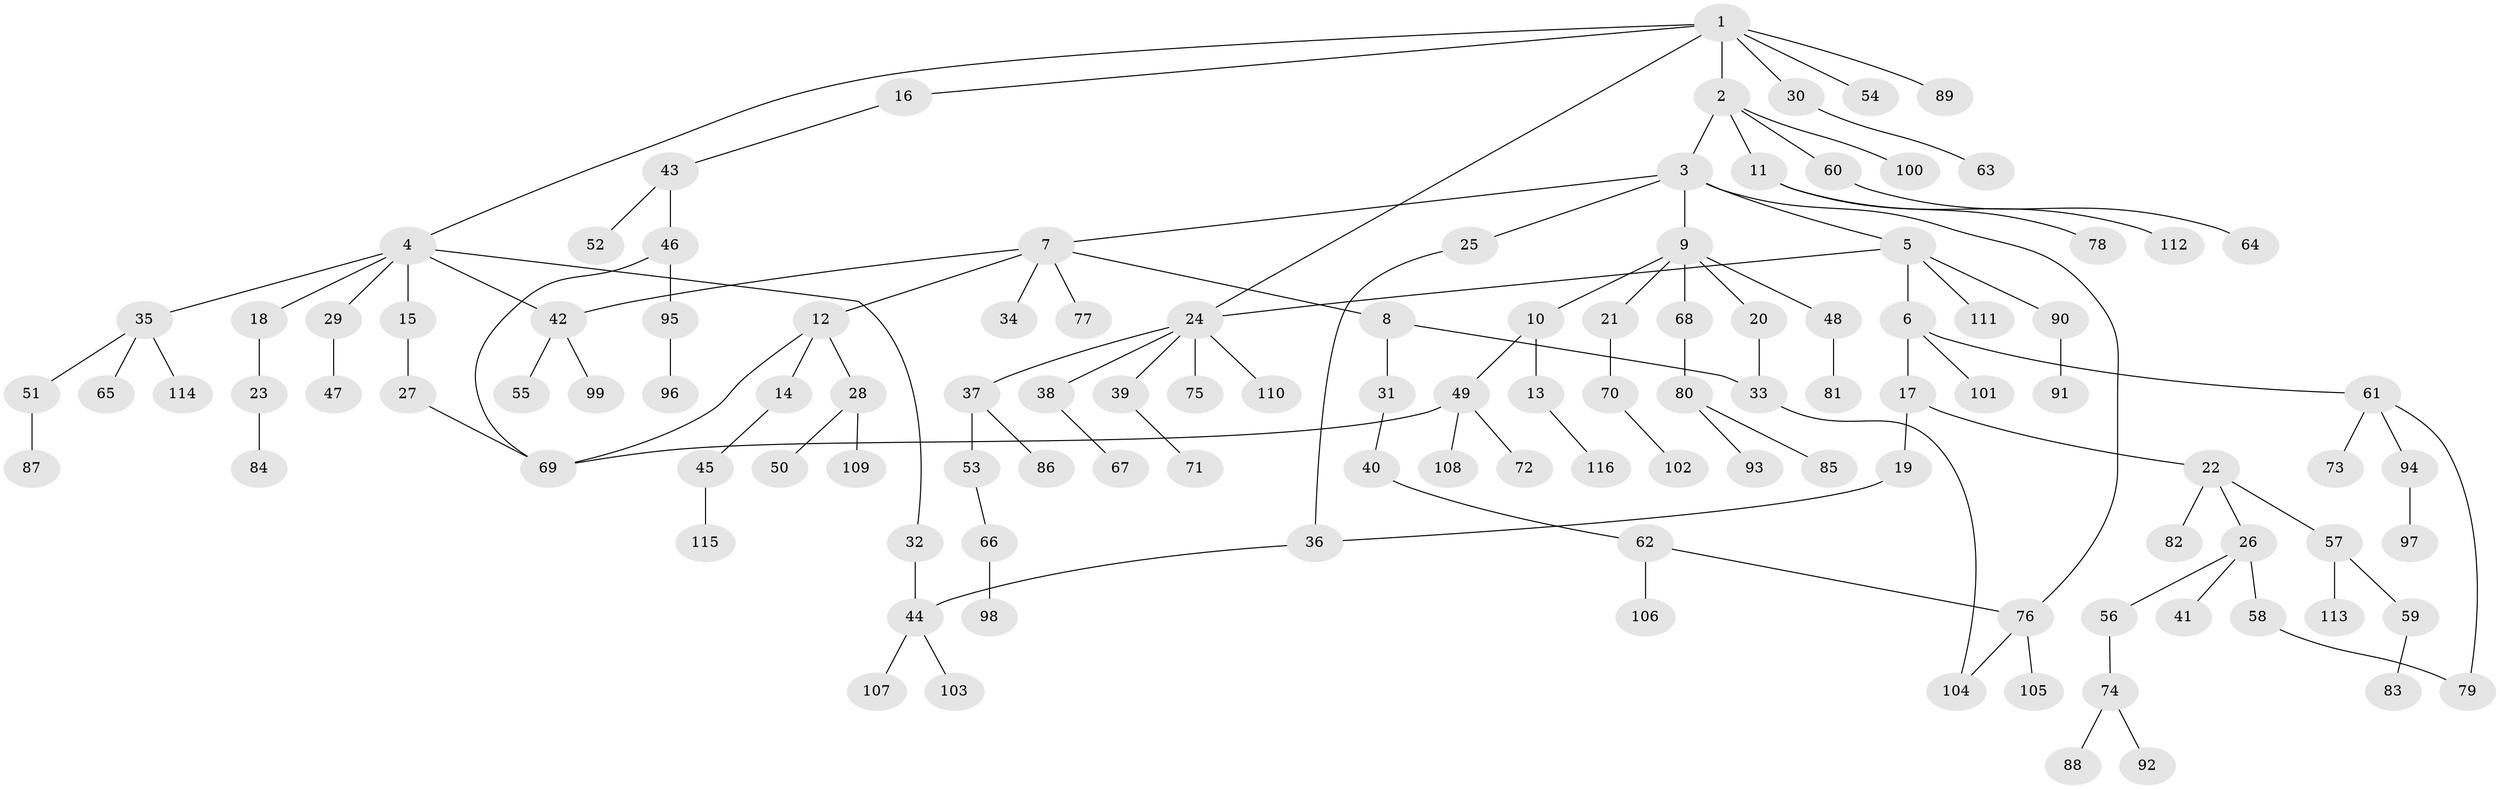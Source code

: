 // Generated by graph-tools (version 1.1) at 2025/10/02/27/25 16:10:51]
// undirected, 116 vertices, 126 edges
graph export_dot {
graph [start="1"]
  node [color=gray90,style=filled];
  1;
  2;
  3;
  4;
  5;
  6;
  7;
  8;
  9;
  10;
  11;
  12;
  13;
  14;
  15;
  16;
  17;
  18;
  19;
  20;
  21;
  22;
  23;
  24;
  25;
  26;
  27;
  28;
  29;
  30;
  31;
  32;
  33;
  34;
  35;
  36;
  37;
  38;
  39;
  40;
  41;
  42;
  43;
  44;
  45;
  46;
  47;
  48;
  49;
  50;
  51;
  52;
  53;
  54;
  55;
  56;
  57;
  58;
  59;
  60;
  61;
  62;
  63;
  64;
  65;
  66;
  67;
  68;
  69;
  70;
  71;
  72;
  73;
  74;
  75;
  76;
  77;
  78;
  79;
  80;
  81;
  82;
  83;
  84;
  85;
  86;
  87;
  88;
  89;
  90;
  91;
  92;
  93;
  94;
  95;
  96;
  97;
  98;
  99;
  100;
  101;
  102;
  103;
  104;
  105;
  106;
  107;
  108;
  109;
  110;
  111;
  112;
  113;
  114;
  115;
  116;
  1 -- 2;
  1 -- 4;
  1 -- 16;
  1 -- 24;
  1 -- 30;
  1 -- 54;
  1 -- 89;
  2 -- 3;
  2 -- 11;
  2 -- 60;
  2 -- 100;
  3 -- 5;
  3 -- 7;
  3 -- 9;
  3 -- 25;
  3 -- 76;
  4 -- 15;
  4 -- 18;
  4 -- 29;
  4 -- 32;
  4 -- 35;
  4 -- 42;
  5 -- 6;
  5 -- 90;
  5 -- 111;
  5 -- 24;
  6 -- 17;
  6 -- 61;
  6 -- 101;
  7 -- 8;
  7 -- 12;
  7 -- 34;
  7 -- 42;
  7 -- 77;
  8 -- 31;
  8 -- 33;
  9 -- 10;
  9 -- 20;
  9 -- 21;
  9 -- 48;
  9 -- 68;
  10 -- 13;
  10 -- 49;
  11 -- 78;
  11 -- 112;
  12 -- 14;
  12 -- 28;
  12 -- 69;
  13 -- 116;
  14 -- 45;
  15 -- 27;
  16 -- 43;
  17 -- 19;
  17 -- 22;
  18 -- 23;
  19 -- 36;
  20 -- 33;
  21 -- 70;
  22 -- 26;
  22 -- 57;
  22 -- 82;
  23 -- 84;
  24 -- 37;
  24 -- 38;
  24 -- 39;
  24 -- 75;
  24 -- 110;
  25 -- 36;
  26 -- 41;
  26 -- 56;
  26 -- 58;
  27 -- 69;
  28 -- 50;
  28 -- 109;
  29 -- 47;
  30 -- 63;
  31 -- 40;
  32 -- 44;
  33 -- 104;
  35 -- 51;
  35 -- 65;
  35 -- 114;
  36 -- 44;
  37 -- 53;
  37 -- 86;
  38 -- 67;
  39 -- 71;
  40 -- 62;
  42 -- 55;
  42 -- 99;
  43 -- 46;
  43 -- 52;
  44 -- 103;
  44 -- 107;
  45 -- 115;
  46 -- 95;
  46 -- 69;
  48 -- 81;
  49 -- 69;
  49 -- 72;
  49 -- 108;
  51 -- 87;
  53 -- 66;
  56 -- 74;
  57 -- 59;
  57 -- 113;
  58 -- 79;
  59 -- 83;
  60 -- 64;
  61 -- 73;
  61 -- 94;
  61 -- 79;
  62 -- 106;
  62 -- 76;
  66 -- 98;
  68 -- 80;
  70 -- 102;
  74 -- 88;
  74 -- 92;
  76 -- 105;
  76 -- 104;
  80 -- 85;
  80 -- 93;
  90 -- 91;
  94 -- 97;
  95 -- 96;
}
